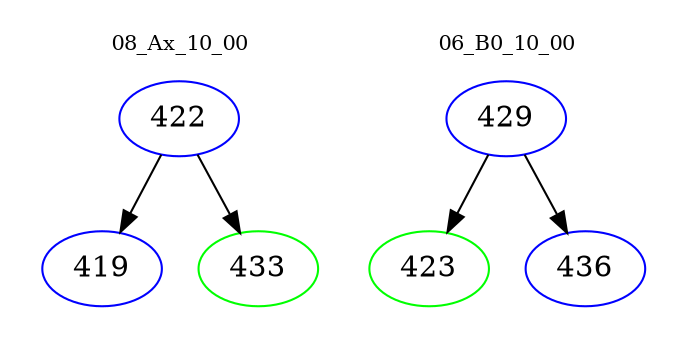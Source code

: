 digraph{
subgraph cluster_0 {
color = white
label = "08_Ax_10_00";
fontsize=10;
T0_422 [label="422", color="blue"]
T0_422 -> T0_419 [color="black"]
T0_419 [label="419", color="blue"]
T0_422 -> T0_433 [color="black"]
T0_433 [label="433", color="green"]
}
subgraph cluster_1 {
color = white
label = "06_B0_10_00";
fontsize=10;
T1_429 [label="429", color="blue"]
T1_429 -> T1_423 [color="black"]
T1_423 [label="423", color="green"]
T1_429 -> T1_436 [color="black"]
T1_436 [label="436", color="blue"]
}
}

